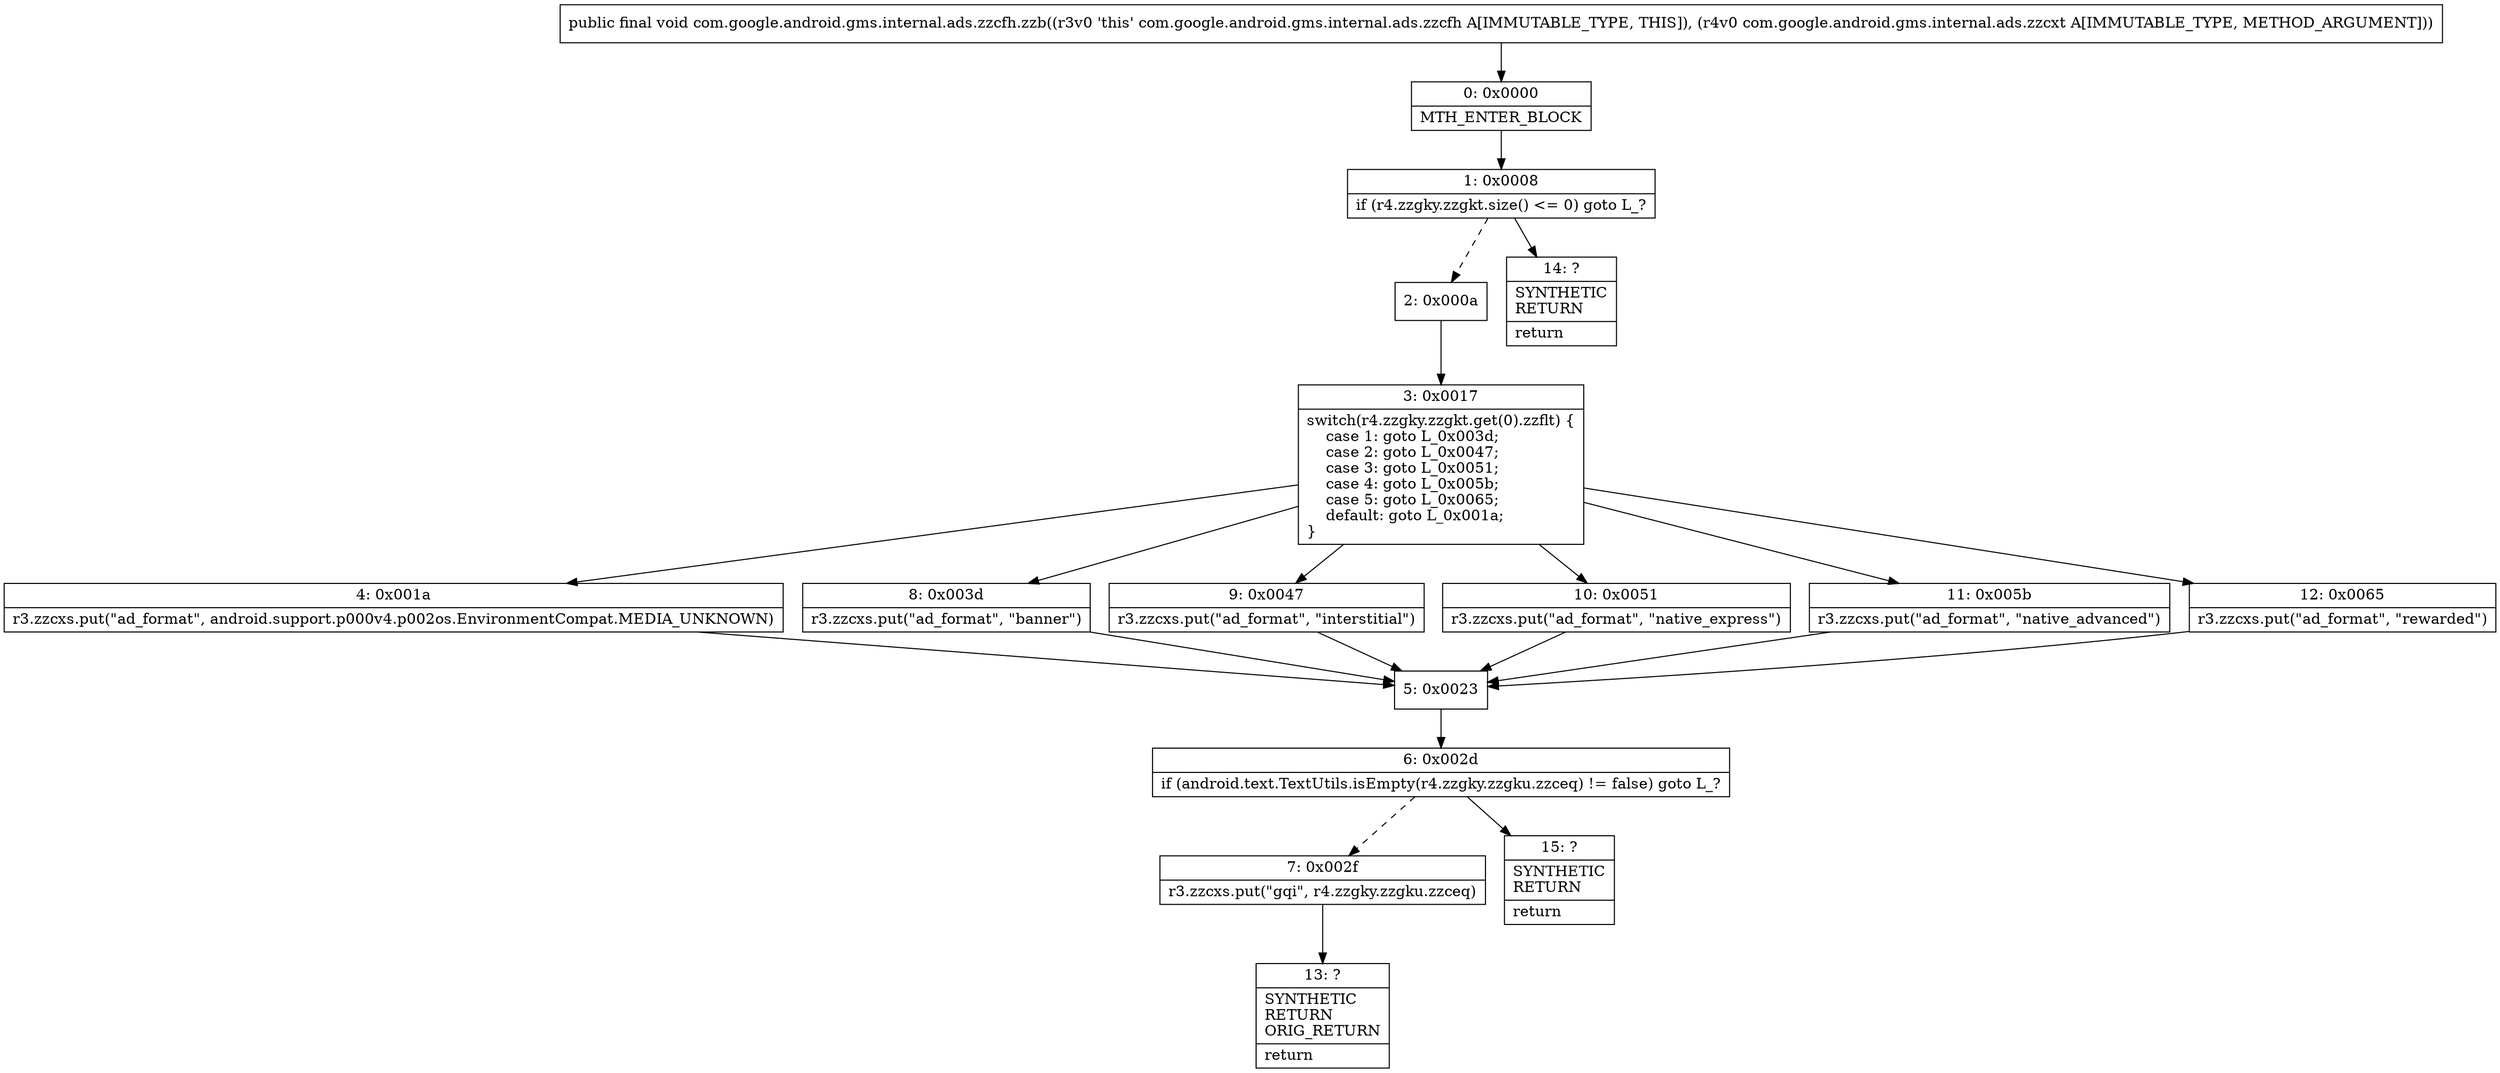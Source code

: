 digraph "CFG forcom.google.android.gms.internal.ads.zzcfh.zzb(Lcom\/google\/android\/gms\/internal\/ads\/zzcxt;)V" {
Node_0 [shape=record,label="{0\:\ 0x0000|MTH_ENTER_BLOCK\l}"];
Node_1 [shape=record,label="{1\:\ 0x0008|if (r4.zzgky.zzgkt.size() \<= 0) goto L_?\l}"];
Node_2 [shape=record,label="{2\:\ 0x000a}"];
Node_3 [shape=record,label="{3\:\ 0x0017|switch(r4.zzgky.zzgkt.get(0).zzflt) \{\l    case 1: goto L_0x003d;\l    case 2: goto L_0x0047;\l    case 3: goto L_0x0051;\l    case 4: goto L_0x005b;\l    case 5: goto L_0x0065;\l    default: goto L_0x001a;\l\}\l}"];
Node_4 [shape=record,label="{4\:\ 0x001a|r3.zzcxs.put(\"ad_format\", android.support.p000v4.p002os.EnvironmentCompat.MEDIA_UNKNOWN)\l}"];
Node_5 [shape=record,label="{5\:\ 0x0023}"];
Node_6 [shape=record,label="{6\:\ 0x002d|if (android.text.TextUtils.isEmpty(r4.zzgky.zzgku.zzceq) != false) goto L_?\l}"];
Node_7 [shape=record,label="{7\:\ 0x002f|r3.zzcxs.put(\"gqi\", r4.zzgky.zzgku.zzceq)\l}"];
Node_8 [shape=record,label="{8\:\ 0x003d|r3.zzcxs.put(\"ad_format\", \"banner\")\l}"];
Node_9 [shape=record,label="{9\:\ 0x0047|r3.zzcxs.put(\"ad_format\", \"interstitial\")\l}"];
Node_10 [shape=record,label="{10\:\ 0x0051|r3.zzcxs.put(\"ad_format\", \"native_express\")\l}"];
Node_11 [shape=record,label="{11\:\ 0x005b|r3.zzcxs.put(\"ad_format\", \"native_advanced\")\l}"];
Node_12 [shape=record,label="{12\:\ 0x0065|r3.zzcxs.put(\"ad_format\", \"rewarded\")\l}"];
Node_13 [shape=record,label="{13\:\ ?|SYNTHETIC\lRETURN\lORIG_RETURN\l|return\l}"];
Node_14 [shape=record,label="{14\:\ ?|SYNTHETIC\lRETURN\l|return\l}"];
Node_15 [shape=record,label="{15\:\ ?|SYNTHETIC\lRETURN\l|return\l}"];
MethodNode[shape=record,label="{public final void com.google.android.gms.internal.ads.zzcfh.zzb((r3v0 'this' com.google.android.gms.internal.ads.zzcfh A[IMMUTABLE_TYPE, THIS]), (r4v0 com.google.android.gms.internal.ads.zzcxt A[IMMUTABLE_TYPE, METHOD_ARGUMENT])) }"];
MethodNode -> Node_0;
Node_0 -> Node_1;
Node_1 -> Node_2[style=dashed];
Node_1 -> Node_14;
Node_2 -> Node_3;
Node_3 -> Node_4;
Node_3 -> Node_8;
Node_3 -> Node_9;
Node_3 -> Node_10;
Node_3 -> Node_11;
Node_3 -> Node_12;
Node_4 -> Node_5;
Node_5 -> Node_6;
Node_6 -> Node_7[style=dashed];
Node_6 -> Node_15;
Node_7 -> Node_13;
Node_8 -> Node_5;
Node_9 -> Node_5;
Node_10 -> Node_5;
Node_11 -> Node_5;
Node_12 -> Node_5;
}

